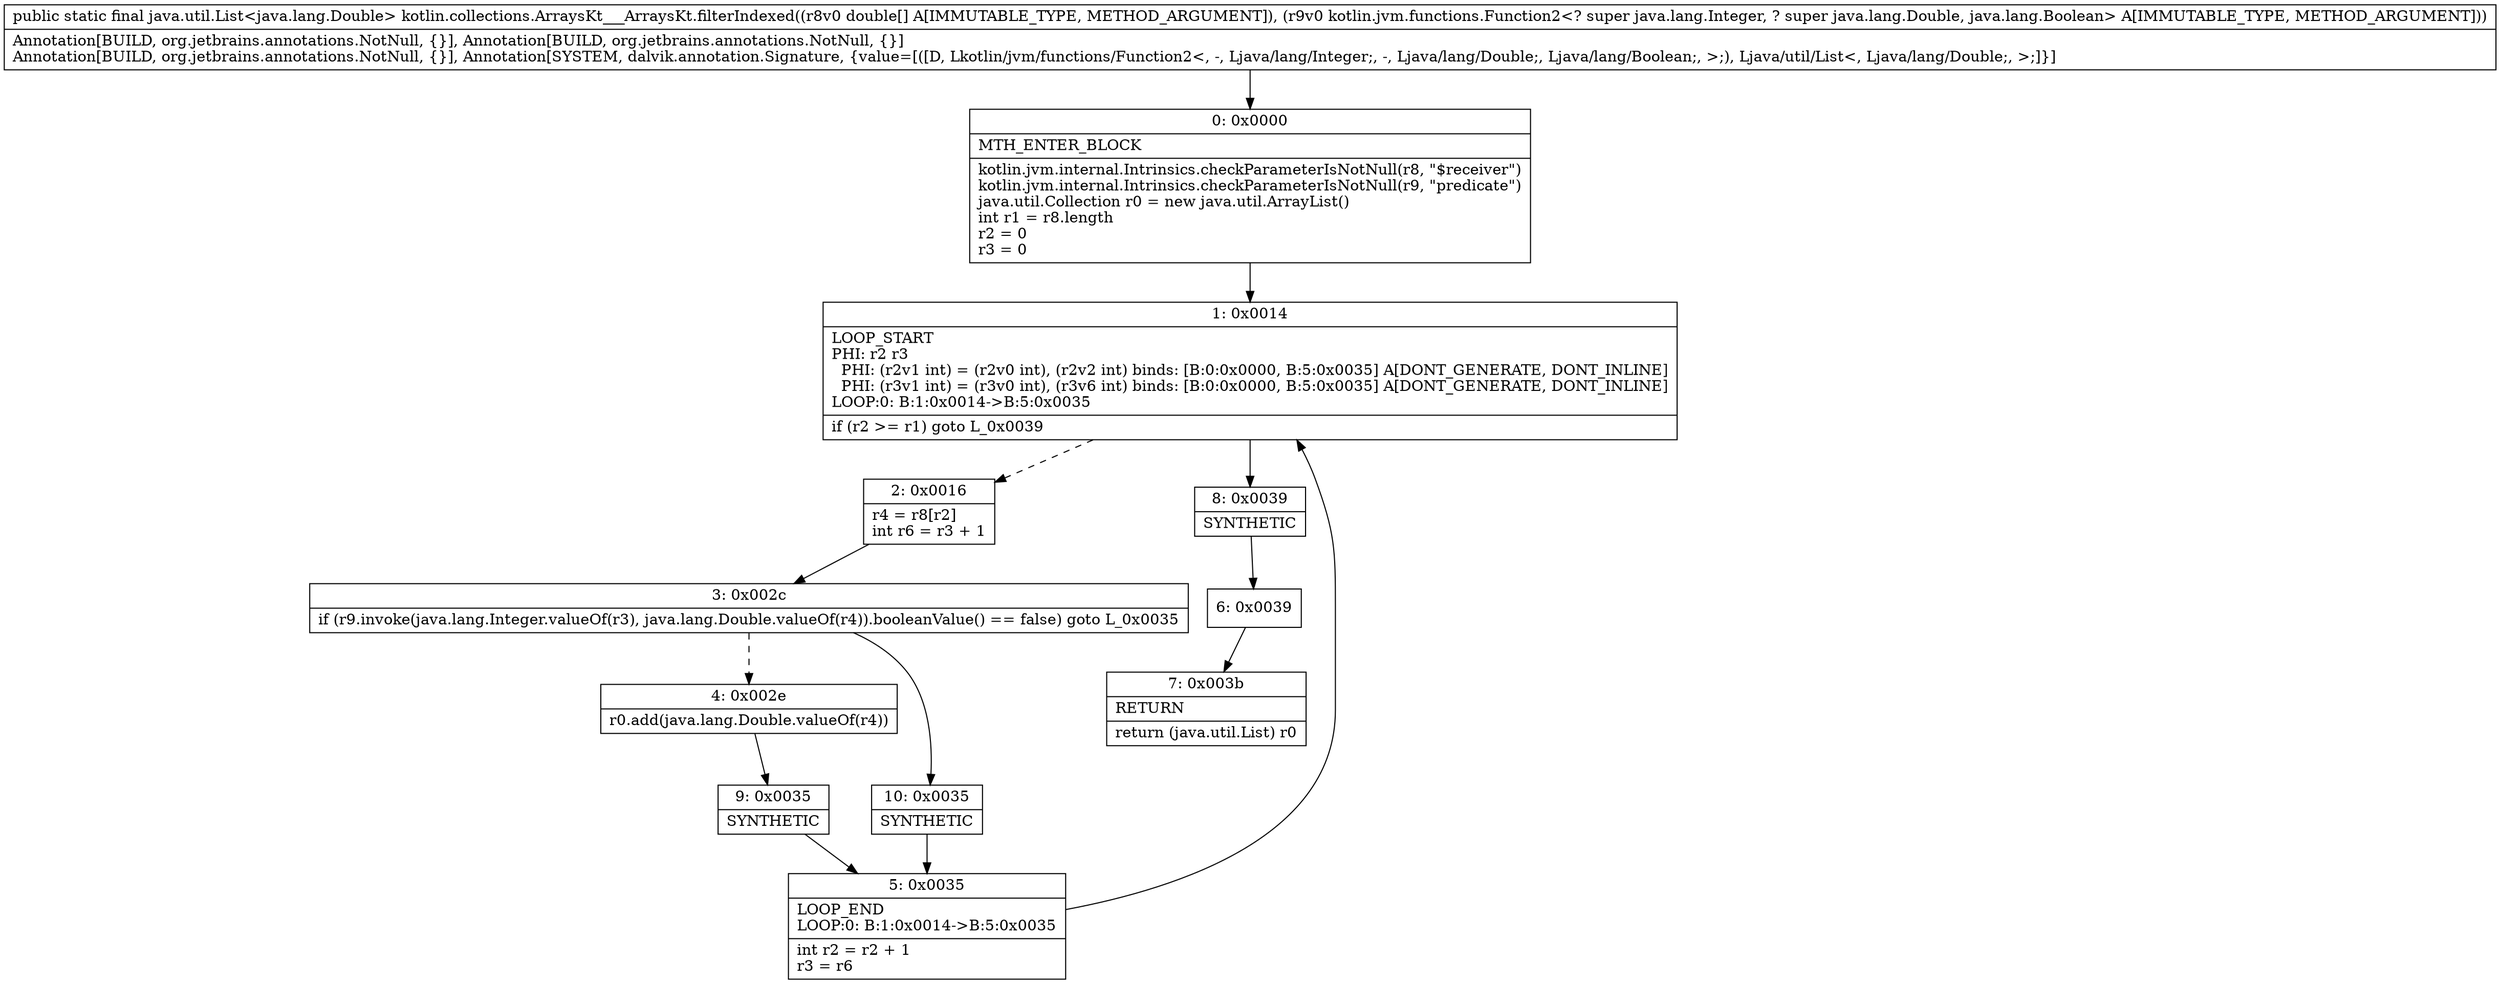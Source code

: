 digraph "CFG forkotlin.collections.ArraysKt___ArraysKt.filterIndexed([DLkotlin\/jvm\/functions\/Function2;)Ljava\/util\/List;" {
Node_0 [shape=record,label="{0\:\ 0x0000|MTH_ENTER_BLOCK\l|kotlin.jvm.internal.Intrinsics.checkParameterIsNotNull(r8, \"$receiver\")\lkotlin.jvm.internal.Intrinsics.checkParameterIsNotNull(r9, \"predicate\")\ljava.util.Collection r0 = new java.util.ArrayList()\lint r1 = r8.length\lr2 = 0\lr3 = 0\l}"];
Node_1 [shape=record,label="{1\:\ 0x0014|LOOP_START\lPHI: r2 r3 \l  PHI: (r2v1 int) = (r2v0 int), (r2v2 int) binds: [B:0:0x0000, B:5:0x0035] A[DONT_GENERATE, DONT_INLINE]\l  PHI: (r3v1 int) = (r3v0 int), (r3v6 int) binds: [B:0:0x0000, B:5:0x0035] A[DONT_GENERATE, DONT_INLINE]\lLOOP:0: B:1:0x0014\-\>B:5:0x0035\l|if (r2 \>= r1) goto L_0x0039\l}"];
Node_2 [shape=record,label="{2\:\ 0x0016|r4 = r8[r2]\lint r6 = r3 + 1\l}"];
Node_3 [shape=record,label="{3\:\ 0x002c|if (r9.invoke(java.lang.Integer.valueOf(r3), java.lang.Double.valueOf(r4)).booleanValue() == false) goto L_0x0035\l}"];
Node_4 [shape=record,label="{4\:\ 0x002e|r0.add(java.lang.Double.valueOf(r4))\l}"];
Node_5 [shape=record,label="{5\:\ 0x0035|LOOP_END\lLOOP:0: B:1:0x0014\-\>B:5:0x0035\l|int r2 = r2 + 1\lr3 = r6\l}"];
Node_6 [shape=record,label="{6\:\ 0x0039}"];
Node_7 [shape=record,label="{7\:\ 0x003b|RETURN\l|return (java.util.List) r0\l}"];
Node_8 [shape=record,label="{8\:\ 0x0039|SYNTHETIC\l}"];
Node_9 [shape=record,label="{9\:\ 0x0035|SYNTHETIC\l}"];
Node_10 [shape=record,label="{10\:\ 0x0035|SYNTHETIC\l}"];
MethodNode[shape=record,label="{public static final java.util.List\<java.lang.Double\> kotlin.collections.ArraysKt___ArraysKt.filterIndexed((r8v0 double[] A[IMMUTABLE_TYPE, METHOD_ARGUMENT]), (r9v0 kotlin.jvm.functions.Function2\<? super java.lang.Integer, ? super java.lang.Double, java.lang.Boolean\> A[IMMUTABLE_TYPE, METHOD_ARGUMENT]))  | Annotation[BUILD, org.jetbrains.annotations.NotNull, \{\}], Annotation[BUILD, org.jetbrains.annotations.NotNull, \{\}]\lAnnotation[BUILD, org.jetbrains.annotations.NotNull, \{\}], Annotation[SYSTEM, dalvik.annotation.Signature, \{value=[([D, Lkotlin\/jvm\/functions\/Function2\<, \-, Ljava\/lang\/Integer;, \-, Ljava\/lang\/Double;, Ljava\/lang\/Boolean;, \>;), Ljava\/util\/List\<, Ljava\/lang\/Double;, \>;]\}]\l}"];
MethodNode -> Node_0;
Node_0 -> Node_1;
Node_1 -> Node_2[style=dashed];
Node_1 -> Node_8;
Node_2 -> Node_3;
Node_3 -> Node_4[style=dashed];
Node_3 -> Node_10;
Node_4 -> Node_9;
Node_5 -> Node_1;
Node_6 -> Node_7;
Node_8 -> Node_6;
Node_9 -> Node_5;
Node_10 -> Node_5;
}

